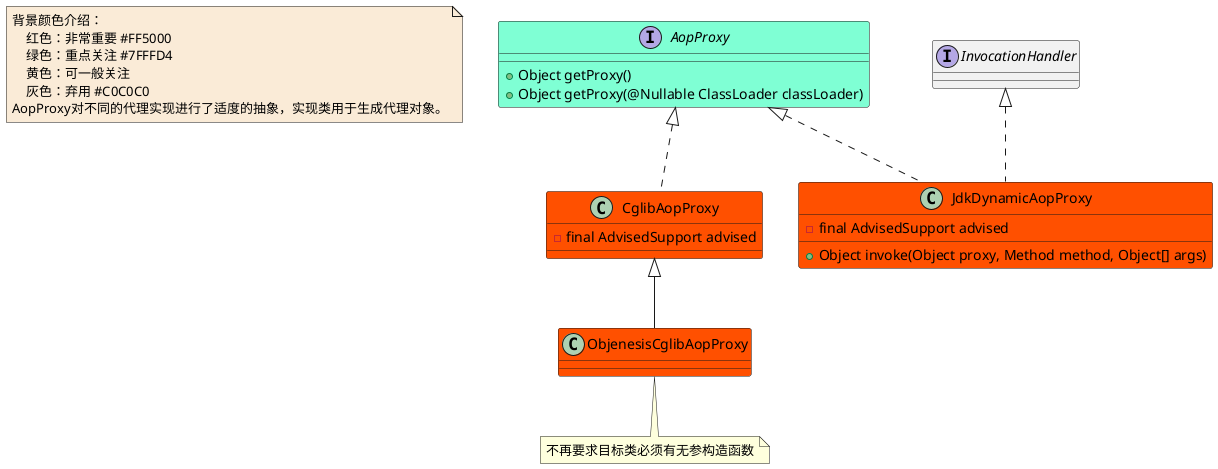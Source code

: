 @startuml

note  as N1 #FAEBD7
    背景颜色介绍：
        红色：非常重要 #FF5000
        绿色：重点关注 #7FFFD4
        黄色：可一般关注
        灰色：弃用 #C0C0C0
    AopProxy对不同的代理实现进行了适度的抽象，实现类用于生成代理对象。
end note

interface AopProxy #7FFFD4
AopProxy : +Object getProxy()
AopProxy : +Object getProxy(@Nullable ClassLoader classLoader)
class CglibAopProxy #FF5000
CglibAopProxy : -final AdvisedSupport advised
interface InvocationHandler
class JdkDynamicAopProxy #FF5000
JdkDynamicAopProxy : +Object invoke(Object proxy, Method method, Object[] args)
JdkDynamicAopProxy : -final AdvisedSupport advised
class ObjenesisCglibAopProxy #FF5000
note bottom : 不再要求目标类必须有无参构造函数



AopProxy <|.. CglibAopProxy
AopProxy <|.. JdkDynamicAopProxy


CglibAopProxy <|-- ObjenesisCglibAopProxy

InvocationHandler <|.. JdkDynamicAopProxy


@enduml